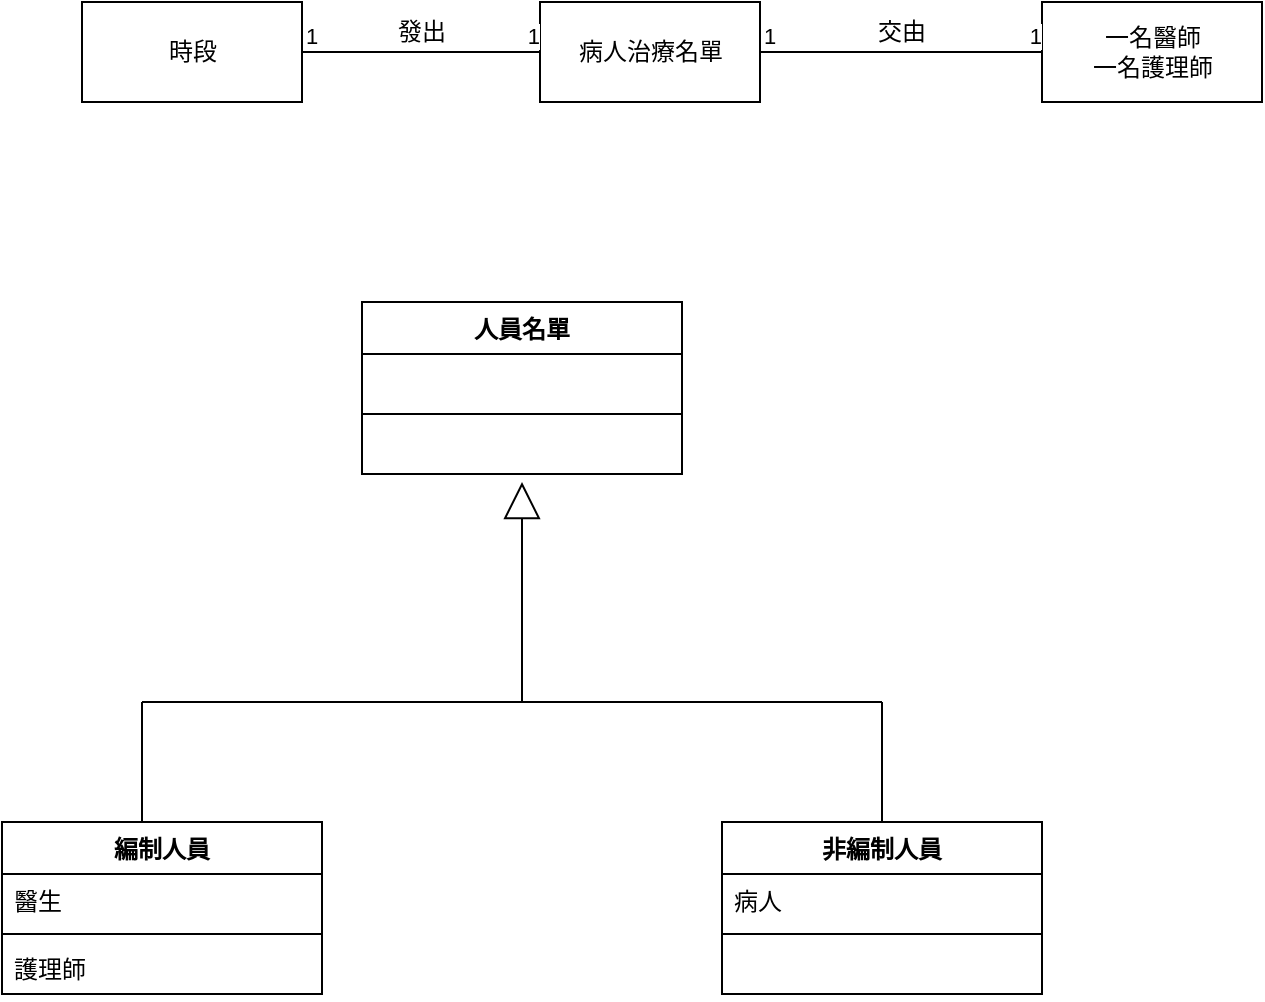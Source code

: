 <mxfile version="17.1.3" type="device"><diagram id="oKyxzHDayaN0CAhAsXDF" name="非西醫院領域模型"><mxGraphModel dx="981" dy="526" grid="1" gridSize="10" guides="1" tooltips="1" connect="1" arrows="1" fold="1" page="1" pageScale="1" pageWidth="827" pageHeight="1169" math="0" shadow="0"><root><mxCell id="0"/><mxCell id="1" parent="0"/><mxCell id="gdjPtbXjvq0X5zo69Bbl-1" value="編制人員" style="swimlane;fontStyle=1;align=center;verticalAlign=top;childLayout=stackLayout;horizontal=1;startSize=26;horizontalStack=0;resizeParent=1;resizeParentMax=0;resizeLast=0;collapsible=1;marginBottom=0;" parent="1" vertex="1"><mxGeometry x="90" y="740" width="160" height="86" as="geometry"/></mxCell><mxCell id="gdjPtbXjvq0X5zo69Bbl-2" value="醫生" style="text;strokeColor=none;fillColor=none;align=left;verticalAlign=top;spacingLeft=4;spacingRight=4;overflow=hidden;rotatable=0;points=[[0,0.5],[1,0.5]];portConstraint=eastwest;" parent="gdjPtbXjvq0X5zo69Bbl-1" vertex="1"><mxGeometry y="26" width="160" height="26" as="geometry"/></mxCell><mxCell id="gdjPtbXjvq0X5zo69Bbl-3" value="" style="line;strokeWidth=1;fillColor=none;align=left;verticalAlign=middle;spacingTop=-1;spacingLeft=3;spacingRight=3;rotatable=0;labelPosition=right;points=[];portConstraint=eastwest;" parent="gdjPtbXjvq0X5zo69Bbl-1" vertex="1"><mxGeometry y="52" width="160" height="8" as="geometry"/></mxCell><mxCell id="gdjPtbXjvq0X5zo69Bbl-4" value="護理師" style="text;strokeColor=none;fillColor=none;align=left;verticalAlign=top;spacingLeft=4;spacingRight=4;overflow=hidden;rotatable=0;points=[[0,0.5],[1,0.5]];portConstraint=eastwest;" parent="gdjPtbXjvq0X5zo69Bbl-1" vertex="1"><mxGeometry y="60" width="160" height="26" as="geometry"/></mxCell><mxCell id="gdjPtbXjvq0X5zo69Bbl-18" value="人員名單" style="swimlane;fontStyle=1;align=center;verticalAlign=top;childLayout=stackLayout;horizontal=1;startSize=26;horizontalStack=0;resizeParent=1;resizeParentMax=0;resizeLast=0;collapsible=1;marginBottom=0;" parent="1" vertex="1"><mxGeometry x="270" y="480" width="160" height="86" as="geometry"/></mxCell><mxCell id="gdjPtbXjvq0X5zo69Bbl-19" value=" " style="text;strokeColor=none;fillColor=none;align=left;verticalAlign=top;spacingLeft=4;spacingRight=4;overflow=hidden;rotatable=0;points=[[0,0.5],[1,0.5]];portConstraint=eastwest;" parent="gdjPtbXjvq0X5zo69Bbl-18" vertex="1"><mxGeometry y="26" width="160" height="26" as="geometry"/></mxCell><mxCell id="gdjPtbXjvq0X5zo69Bbl-20" value="" style="line;strokeWidth=1;fillColor=none;align=left;verticalAlign=middle;spacingTop=-1;spacingLeft=3;spacingRight=3;rotatable=0;labelPosition=right;points=[];portConstraint=eastwest;" parent="gdjPtbXjvq0X5zo69Bbl-18" vertex="1"><mxGeometry y="52" width="160" height="8" as="geometry"/></mxCell><mxCell id="gdjPtbXjvq0X5zo69Bbl-21" value=" " style="text;strokeColor=none;fillColor=none;align=left;verticalAlign=top;spacingLeft=4;spacingRight=4;overflow=hidden;rotatable=0;points=[[0,0.5],[1,0.5]];portConstraint=eastwest;" parent="gdjPtbXjvq0X5zo69Bbl-18" vertex="1"><mxGeometry y="60" width="160" height="26" as="geometry"/></mxCell><mxCell id="gdjPtbXjvq0X5zo69Bbl-22" value="非編制人員" style="swimlane;fontStyle=1;align=center;verticalAlign=top;childLayout=stackLayout;horizontal=1;startSize=26;horizontalStack=0;resizeParent=1;resizeParentMax=0;resizeLast=0;collapsible=1;marginBottom=0;" parent="1" vertex="1"><mxGeometry x="450" y="740" width="160" height="86" as="geometry"/></mxCell><mxCell id="gdjPtbXjvq0X5zo69Bbl-23" value="病人" style="text;strokeColor=none;fillColor=none;align=left;verticalAlign=top;spacingLeft=4;spacingRight=4;overflow=hidden;rotatable=0;points=[[0,0.5],[1,0.5]];portConstraint=eastwest;" parent="gdjPtbXjvq0X5zo69Bbl-22" vertex="1"><mxGeometry y="26" width="160" height="26" as="geometry"/></mxCell><mxCell id="gdjPtbXjvq0X5zo69Bbl-24" value="" style="line;strokeWidth=1;fillColor=none;align=left;verticalAlign=middle;spacingTop=-1;spacingLeft=3;spacingRight=3;rotatable=0;labelPosition=right;points=[];portConstraint=eastwest;" parent="gdjPtbXjvq0X5zo69Bbl-22" vertex="1"><mxGeometry y="52" width="160" height="8" as="geometry"/></mxCell><mxCell id="gdjPtbXjvq0X5zo69Bbl-25" value=" " style="text;strokeColor=none;fillColor=none;align=left;verticalAlign=top;spacingLeft=4;spacingRight=4;overflow=hidden;rotatable=0;points=[[0,0.5],[1,0.5]];portConstraint=eastwest;" parent="gdjPtbXjvq0X5zo69Bbl-22" vertex="1"><mxGeometry y="60" width="160" height="26" as="geometry"/></mxCell><mxCell id="gdjPtbXjvq0X5zo69Bbl-27" value="" style="endArrow=none;html=1;rounded=0;" parent="1" edge="1"><mxGeometry width="50" height="50" relative="1" as="geometry"><mxPoint x="160" y="680" as="sourcePoint"/><mxPoint x="530" y="680" as="targetPoint"/></mxGeometry></mxCell><mxCell id="gdjPtbXjvq0X5zo69Bbl-28" value="" style="endArrow=none;html=1;rounded=0;entryX=0.5;entryY=0;entryDx=0;entryDy=0;" parent="1" target="gdjPtbXjvq0X5zo69Bbl-22" edge="1"><mxGeometry width="50" height="50" relative="1" as="geometry"><mxPoint x="530" y="680" as="sourcePoint"/><mxPoint x="440" y="720" as="targetPoint"/></mxGeometry></mxCell><mxCell id="gdjPtbXjvq0X5zo69Bbl-29" value="" style="endArrow=none;html=1;rounded=0;entryX=0.5;entryY=0;entryDx=0;entryDy=0;" parent="1" edge="1"><mxGeometry width="50" height="50" relative="1" as="geometry"><mxPoint x="160" y="680" as="sourcePoint"/><mxPoint x="160" y="740" as="targetPoint"/></mxGeometry></mxCell><mxCell id="gdjPtbXjvq0X5zo69Bbl-30" value="" style="endArrow=block;endSize=16;endFill=0;html=1;rounded=0;" parent="1" edge="1"><mxGeometry x="0.273" y="-50" width="160" relative="1" as="geometry"><mxPoint x="350" y="680" as="sourcePoint"/><mxPoint x="350" y="570" as="targetPoint"/><mxPoint as="offset"/></mxGeometry></mxCell><mxCell id="UHXW2R6gGSEq-Z4a95OJ-1" value="時段" style="html=1;" vertex="1" parent="1"><mxGeometry x="130" y="330" width="110" height="50" as="geometry"/></mxCell><mxCell id="UHXW2R6gGSEq-Z4a95OJ-2" value="病人治療名單" style="html=1;" vertex="1" parent="1"><mxGeometry x="359" y="330" width="110" height="50" as="geometry"/></mxCell><mxCell id="UHXW2R6gGSEq-Z4a95OJ-3" value="一名醫師&lt;br&gt;一名護理師" style="html=1;" vertex="1" parent="1"><mxGeometry x="610" y="330" width="110" height="50" as="geometry"/></mxCell><mxCell id="UHXW2R6gGSEq-Z4a95OJ-4" value="" style="endArrow=none;html=1;edgeStyle=orthogonalEdgeStyle;rounded=0;entryX=0;entryY=0.5;entryDx=0;entryDy=0;exitX=1;exitY=0.5;exitDx=0;exitDy=0;" edge="1" parent="1" source="UHXW2R6gGSEq-Z4a95OJ-1" target="UHXW2R6gGSEq-Z4a95OJ-2"><mxGeometry relative="1" as="geometry"><mxPoint x="240" y="355" as="sourcePoint"/><mxPoint x="400" y="354.66" as="targetPoint"/></mxGeometry></mxCell><mxCell id="UHXW2R6gGSEq-Z4a95OJ-5" value="1" style="edgeLabel;resizable=0;html=1;align=left;verticalAlign=bottom;" connectable="0" vertex="1" parent="UHXW2R6gGSEq-Z4a95OJ-4"><mxGeometry x="-1" relative="1" as="geometry"/></mxCell><mxCell id="UHXW2R6gGSEq-Z4a95OJ-6" value="1" style="edgeLabel;resizable=0;html=1;align=right;verticalAlign=bottom;" connectable="0" vertex="1" parent="UHXW2R6gGSEq-Z4a95OJ-4"><mxGeometry x="1" relative="1" as="geometry"/></mxCell><mxCell id="UHXW2R6gGSEq-Z4a95OJ-7" value="發出" style="text;html=1;strokeColor=none;fillColor=none;align=center;verticalAlign=middle;whiteSpace=wrap;rounded=0;" vertex="1" parent="1"><mxGeometry x="270" y="330" width="60" height="30" as="geometry"/></mxCell><mxCell id="UHXW2R6gGSEq-Z4a95OJ-9" value="" style="endArrow=none;html=1;edgeStyle=orthogonalEdgeStyle;rounded=0;exitX=1;exitY=0.5;exitDx=0;exitDy=0;entryX=0;entryY=0.5;entryDx=0;entryDy=0;" edge="1" parent="1" source="UHXW2R6gGSEq-Z4a95OJ-2" target="UHXW2R6gGSEq-Z4a95OJ-3"><mxGeometry relative="1" as="geometry"><mxPoint x="480" y="410" as="sourcePoint"/><mxPoint x="640" y="410" as="targetPoint"/></mxGeometry></mxCell><mxCell id="UHXW2R6gGSEq-Z4a95OJ-10" value="1" style="edgeLabel;resizable=0;html=1;align=left;verticalAlign=bottom;" connectable="0" vertex="1" parent="UHXW2R6gGSEq-Z4a95OJ-9"><mxGeometry x="-1" relative="1" as="geometry"/></mxCell><mxCell id="UHXW2R6gGSEq-Z4a95OJ-11" value="1" style="edgeLabel;resizable=0;html=1;align=right;verticalAlign=bottom;" connectable="0" vertex="1" parent="UHXW2R6gGSEq-Z4a95OJ-9"><mxGeometry x="1" relative="1" as="geometry"/></mxCell><mxCell id="UHXW2R6gGSEq-Z4a95OJ-12" value="交由" style="text;html=1;strokeColor=none;fillColor=none;align=center;verticalAlign=middle;whiteSpace=wrap;rounded=0;" vertex="1" parent="1"><mxGeometry x="510" y="330" width="60" height="30" as="geometry"/></mxCell></root></mxGraphModel></diagram></mxfile>